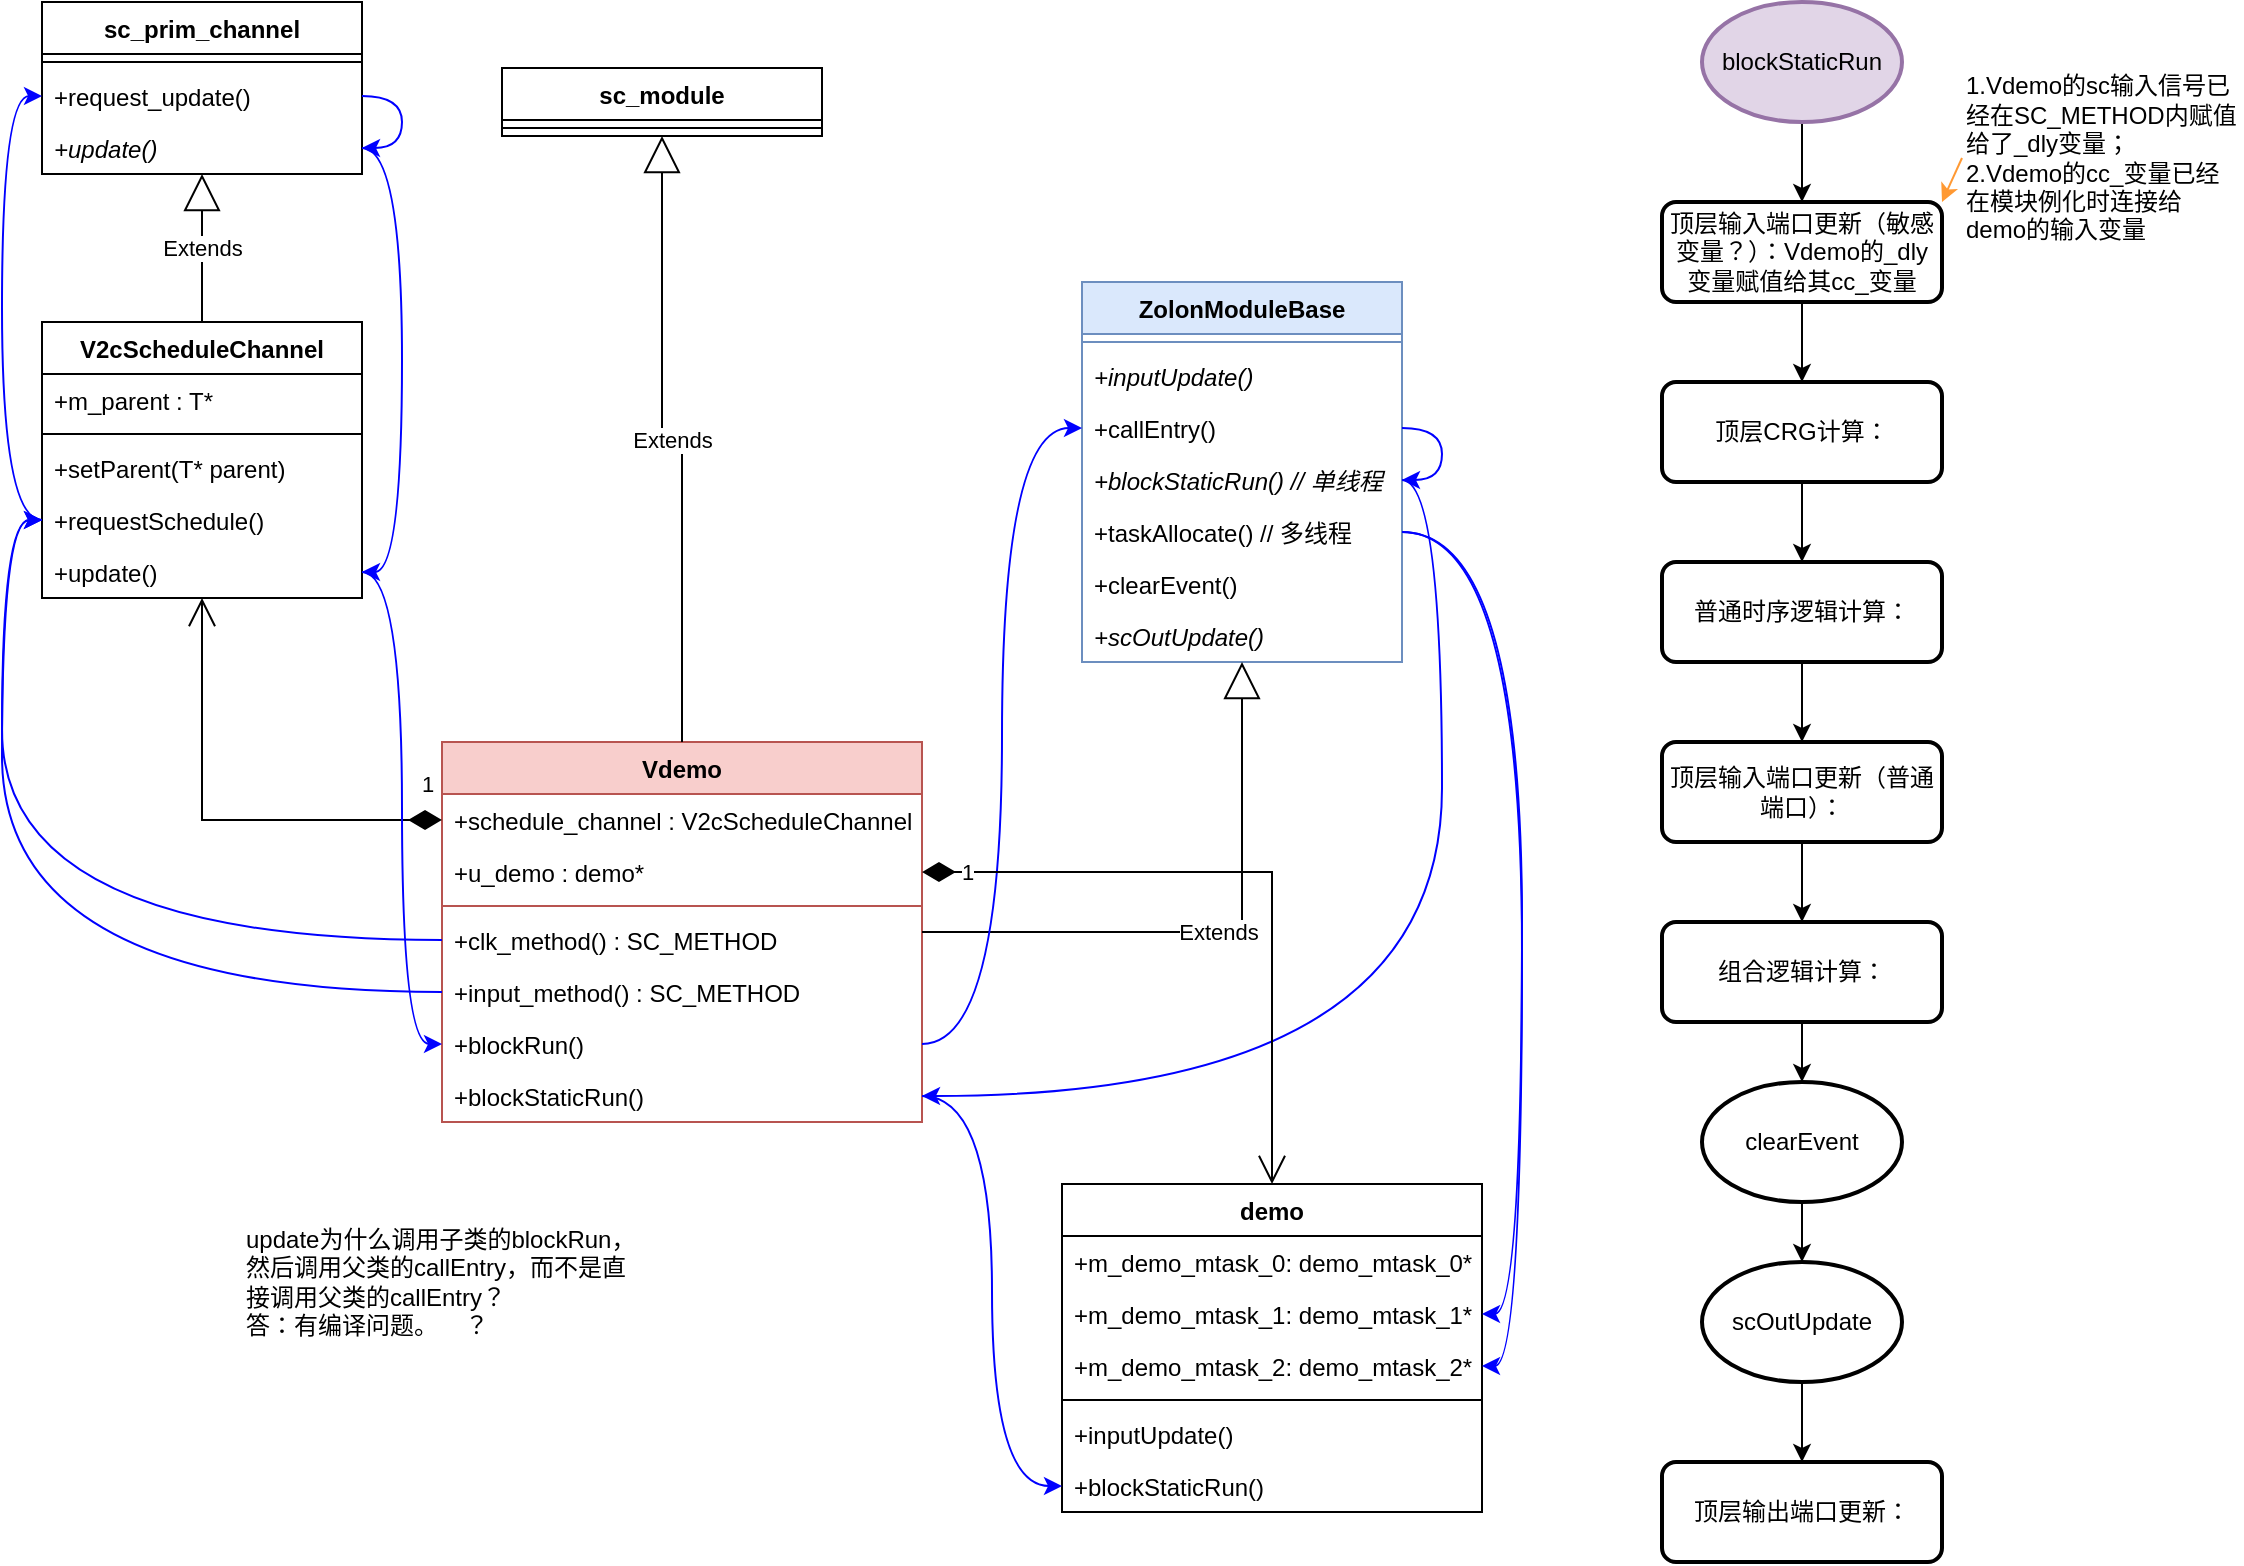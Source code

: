 <mxfile version="21.5.0" type="github">
  <diagram name="第 1 页" id="fGhIHJrPyTtKtBoyeVg_">
    <mxGraphModel dx="1687" dy="899" grid="0" gridSize="10" guides="1" tooltips="1" connect="1" arrows="1" fold="1" page="1" pageScale="1" pageWidth="1169" pageHeight="827" math="0" shadow="0">
      <root>
        <mxCell id="0" />
        <mxCell id="1" parent="0" />
        <mxCell id="duSoI6dZFCWEYL_Ry5JY-5" value="sc_prim_channel" style="swimlane;fontStyle=1;align=center;verticalAlign=top;childLayout=stackLayout;horizontal=1;startSize=26;horizontalStack=0;resizeParent=1;resizeParentMax=0;resizeLast=0;collapsible=1;marginBottom=0;" parent="1" vertex="1">
          <mxGeometry x="60" y="20" width="160" height="86" as="geometry" />
        </mxCell>
        <mxCell id="duSoI6dZFCWEYL_Ry5JY-7" value="" style="line;strokeWidth=1;fillColor=none;align=left;verticalAlign=middle;spacingTop=-1;spacingLeft=3;spacingRight=3;rotatable=0;labelPosition=right;points=[];portConstraint=eastwest;strokeColor=inherit;" parent="duSoI6dZFCWEYL_Ry5JY-5" vertex="1">
          <mxGeometry y="26" width="160" height="8" as="geometry" />
        </mxCell>
        <mxCell id="MWwLdkpdaw2i7JNrRL6f-4" style="edgeStyle=orthogonalEdgeStyle;curved=1;rounded=0;orthogonalLoop=1;jettySize=auto;html=1;strokeColor=#0000FF;elbow=vertical;exitX=1;exitY=0.5;exitDx=0;exitDy=0;" parent="duSoI6dZFCWEYL_Ry5JY-5" source="duSoI6dZFCWEYL_Ry5JY-8" target="duSoI6dZFCWEYL_Ry5JY-9" edge="1">
          <mxGeometry relative="1" as="geometry" />
        </mxCell>
        <mxCell id="duSoI6dZFCWEYL_Ry5JY-8" value="+request_update()" style="text;strokeColor=none;fillColor=none;align=left;verticalAlign=top;spacingLeft=4;spacingRight=4;overflow=hidden;rotatable=0;points=[[0,0.5],[1,0.5]];portConstraint=eastwest;" parent="duSoI6dZFCWEYL_Ry5JY-5" vertex="1">
          <mxGeometry y="34" width="160" height="26" as="geometry" />
        </mxCell>
        <mxCell id="duSoI6dZFCWEYL_Ry5JY-9" value="+update()" style="text;strokeColor=none;fillColor=none;align=left;verticalAlign=top;spacingLeft=4;spacingRight=4;overflow=hidden;rotatable=0;points=[[0,0.5],[1,0.5]];portConstraint=eastwest;fontStyle=2" parent="duSoI6dZFCWEYL_Ry5JY-5" vertex="1">
          <mxGeometry y="60" width="160" height="26" as="geometry" />
        </mxCell>
        <mxCell id="duSoI6dZFCWEYL_Ry5JY-10" value="V2cScheduleChannel" style="swimlane;fontStyle=1;align=center;verticalAlign=top;childLayout=stackLayout;horizontal=1;startSize=26;horizontalStack=0;resizeParent=1;resizeParentMax=0;resizeLast=0;collapsible=1;marginBottom=0;" parent="1" vertex="1">
          <mxGeometry x="60" y="180" width="160" height="138" as="geometry" />
        </mxCell>
        <mxCell id="duSoI6dZFCWEYL_Ry5JY-35" value="+m_parent : T*" style="text;strokeColor=none;fillColor=none;align=left;verticalAlign=top;spacingLeft=4;spacingRight=4;overflow=hidden;rotatable=0;points=[[0,0.5],[1,0.5]];portConstraint=eastwest;" parent="duSoI6dZFCWEYL_Ry5JY-10" vertex="1">
          <mxGeometry y="26" width="160" height="26" as="geometry" />
        </mxCell>
        <mxCell id="duSoI6dZFCWEYL_Ry5JY-11" value="" style="line;strokeWidth=1;fillColor=none;align=left;verticalAlign=middle;spacingTop=-1;spacingLeft=3;spacingRight=3;rotatable=0;labelPosition=right;points=[];portConstraint=eastwest;strokeColor=inherit;" parent="duSoI6dZFCWEYL_Ry5JY-10" vertex="1">
          <mxGeometry y="52" width="160" height="8" as="geometry" />
        </mxCell>
        <mxCell id="duSoI6dZFCWEYL_Ry5JY-15" value="+setParent(T* parent)" style="text;strokeColor=none;fillColor=none;align=left;verticalAlign=top;spacingLeft=4;spacingRight=4;overflow=hidden;rotatable=0;points=[[0,0.5],[1,0.5]];portConstraint=eastwest;" parent="duSoI6dZFCWEYL_Ry5JY-10" vertex="1">
          <mxGeometry y="60" width="160" height="26" as="geometry" />
        </mxCell>
        <mxCell id="duSoI6dZFCWEYL_Ry5JY-12" value="+requestSchedule()" style="text;strokeColor=none;fillColor=none;align=left;verticalAlign=top;spacingLeft=4;spacingRight=4;overflow=hidden;rotatable=0;points=[[0,0.5],[1,0.5]];portConstraint=eastwest;" parent="duSoI6dZFCWEYL_Ry5JY-10" vertex="1">
          <mxGeometry y="86" width="160" height="26" as="geometry" />
        </mxCell>
        <mxCell id="duSoI6dZFCWEYL_Ry5JY-13" value="+update()" style="text;strokeColor=none;fillColor=none;align=left;verticalAlign=top;spacingLeft=4;spacingRight=4;overflow=hidden;rotatable=0;points=[[0,0.5],[1,0.5]];portConstraint=eastwest;" parent="duSoI6dZFCWEYL_Ry5JY-10" vertex="1">
          <mxGeometry y="112" width="160" height="26" as="geometry" />
        </mxCell>
        <mxCell id="duSoI6dZFCWEYL_Ry5JY-14" value="Extends" style="endArrow=block;endSize=16;endFill=0;html=1;rounded=0;edgeStyle=orthogonalEdgeStyle;" parent="1" source="duSoI6dZFCWEYL_Ry5JY-10" target="duSoI6dZFCWEYL_Ry5JY-5" edge="1">
          <mxGeometry width="160" relative="1" as="geometry">
            <mxPoint x="240" y="330" as="sourcePoint" />
            <mxPoint x="400" y="330" as="targetPoint" />
          </mxGeometry>
        </mxCell>
        <mxCell id="duSoI6dZFCWEYL_Ry5JY-16" value="ZolonModuleBase" style="swimlane;fontStyle=1;align=center;verticalAlign=top;childLayout=stackLayout;horizontal=1;startSize=26;horizontalStack=0;resizeParent=1;resizeParentMax=0;resizeLast=0;collapsible=1;marginBottom=0;fillColor=#dae8fc;strokeColor=#6c8ebf;" parent="1" vertex="1">
          <mxGeometry x="580" y="160" width="160" height="190" as="geometry" />
        </mxCell>
        <mxCell id="duSoI6dZFCWEYL_Ry5JY-17" value="" style="line;strokeWidth=1;fillColor=none;align=left;verticalAlign=middle;spacingTop=-1;spacingLeft=3;spacingRight=3;rotatable=0;labelPosition=right;points=[];portConstraint=eastwest;strokeColor=inherit;" parent="duSoI6dZFCWEYL_Ry5JY-16" vertex="1">
          <mxGeometry y="26" width="160" height="8" as="geometry" />
        </mxCell>
        <mxCell id="MWwLdkpdaw2i7JNrRL6f-10" style="edgeStyle=orthogonalEdgeStyle;curved=1;rounded=0;orthogonalLoop=1;jettySize=auto;html=1;strokeColor=#0000FF;elbow=vertical;exitX=1;exitY=0.5;exitDx=0;exitDy=0;" parent="duSoI6dZFCWEYL_Ry5JY-16" source="duSoI6dZFCWEYL_Ry5JY-18" target="MWwLdkpdaw2i7JNrRL6f-8" edge="1">
          <mxGeometry relative="1" as="geometry" />
        </mxCell>
        <mxCell id="Z8Gzp6AtLLoPiuOJ070W-30" value="+inputUpdate()" style="text;strokeColor=none;fillColor=none;align=left;verticalAlign=top;spacingLeft=4;spacingRight=4;overflow=hidden;rotatable=0;points=[[0,0.5],[1,0.5]];portConstraint=eastwest;fontStyle=2" parent="duSoI6dZFCWEYL_Ry5JY-16" vertex="1">
          <mxGeometry y="34" width="160" height="26" as="geometry" />
        </mxCell>
        <mxCell id="duSoI6dZFCWEYL_Ry5JY-18" value="+callEntry()" style="text;strokeColor=none;fillColor=none;align=left;verticalAlign=top;spacingLeft=4;spacingRight=4;overflow=hidden;rotatable=0;points=[[0,0.5],[1,0.5]];portConstraint=eastwest;" parent="duSoI6dZFCWEYL_Ry5JY-16" vertex="1">
          <mxGeometry y="60" width="160" height="26" as="geometry" />
        </mxCell>
        <mxCell id="MWwLdkpdaw2i7JNrRL6f-8" value="+blockStaticRun() // 单线程" style="text;strokeColor=none;fillColor=none;align=left;verticalAlign=top;spacingLeft=4;spacingRight=4;overflow=hidden;rotatable=0;points=[[0,0.5],[1,0.5]];portConstraint=eastwest;fontStyle=2" parent="duSoI6dZFCWEYL_Ry5JY-16" vertex="1">
          <mxGeometry y="86" width="160" height="26" as="geometry" />
        </mxCell>
        <mxCell id="MWwLdkpdaw2i7JNrRL6f-9" value="+taskAllocate() // 多线程" style="text;strokeColor=none;fillColor=none;align=left;verticalAlign=top;spacingLeft=4;spacingRight=4;overflow=hidden;rotatable=0;points=[[0,0.5],[1,0.5]];portConstraint=eastwest;" parent="duSoI6dZFCWEYL_Ry5JY-16" vertex="1">
          <mxGeometry y="112" width="160" height="26" as="geometry" />
        </mxCell>
        <mxCell id="Z8Gzp6AtLLoPiuOJ070W-26" value="+clearEvent()" style="text;strokeColor=none;fillColor=none;align=left;verticalAlign=top;spacingLeft=4;spacingRight=4;overflow=hidden;rotatable=0;points=[[0,0.5],[1,0.5]];portConstraint=eastwest;" parent="duSoI6dZFCWEYL_Ry5JY-16" vertex="1">
          <mxGeometry y="138" width="160" height="26" as="geometry" />
        </mxCell>
        <mxCell id="Z8Gzp6AtLLoPiuOJ070W-16" value="+scOutUpdate()" style="text;strokeColor=none;fillColor=none;align=left;verticalAlign=top;spacingLeft=4;spacingRight=4;overflow=hidden;rotatable=0;points=[[0,0.5],[1,0.5]];portConstraint=eastwest;fontStyle=2" parent="duSoI6dZFCWEYL_Ry5JY-16" vertex="1">
          <mxGeometry y="164" width="160" height="26" as="geometry" />
        </mxCell>
        <mxCell id="duSoI6dZFCWEYL_Ry5JY-21" value="Vdemo" style="swimlane;fontStyle=1;align=center;verticalAlign=top;childLayout=stackLayout;horizontal=1;startSize=26;horizontalStack=0;resizeParent=1;resizeParentMax=0;resizeLast=0;collapsible=1;marginBottom=0;fillColor=#f8cecc;strokeColor=#b85450;" parent="1" vertex="1">
          <mxGeometry x="260" y="390" width="240" height="190" as="geometry" />
        </mxCell>
        <mxCell id="duSoI6dZFCWEYL_Ry5JY-32" value="+schedule_channel : V2cScheduleChannel" style="text;strokeColor=none;fillColor=none;align=left;verticalAlign=top;spacingLeft=4;spacingRight=4;overflow=hidden;rotatable=0;points=[[0,0.5],[1,0.5]];portConstraint=eastwest;" parent="duSoI6dZFCWEYL_Ry5JY-21" vertex="1">
          <mxGeometry y="26" width="240" height="26" as="geometry" />
        </mxCell>
        <mxCell id="MWwLdkpdaw2i7JNrRL6f-19" value="+u_demo : demo*" style="text;strokeColor=none;fillColor=none;align=left;verticalAlign=top;spacingLeft=4;spacingRight=4;overflow=hidden;rotatable=0;points=[[0,0.5],[1,0.5]];portConstraint=eastwest;" parent="duSoI6dZFCWEYL_Ry5JY-21" vertex="1">
          <mxGeometry y="52" width="240" height="26" as="geometry" />
        </mxCell>
        <mxCell id="duSoI6dZFCWEYL_Ry5JY-22" value="" style="line;strokeWidth=1;fillColor=none;align=left;verticalAlign=middle;spacingTop=-1;spacingLeft=3;spacingRight=3;rotatable=0;labelPosition=right;points=[];portConstraint=eastwest;strokeColor=inherit;" parent="duSoI6dZFCWEYL_Ry5JY-21" vertex="1">
          <mxGeometry y="78" width="240" height="8" as="geometry" />
        </mxCell>
        <mxCell id="duSoI6dZFCWEYL_Ry5JY-23" value="+clk_method() : SC_METHOD" style="text;strokeColor=none;fillColor=none;align=left;verticalAlign=top;spacingLeft=4;spacingRight=4;overflow=hidden;rotatable=0;points=[[0,0.5],[1,0.5]];portConstraint=eastwest;" parent="duSoI6dZFCWEYL_Ry5JY-21" vertex="1">
          <mxGeometry y="86" width="240" height="26" as="geometry" />
        </mxCell>
        <mxCell id="duSoI6dZFCWEYL_Ry5JY-24" value="+input_method() : SC_METHOD" style="text;strokeColor=none;fillColor=none;align=left;verticalAlign=top;spacingLeft=4;spacingRight=4;overflow=hidden;rotatable=0;points=[[0,0.5],[1,0.5]];portConstraint=eastwest;" parent="duSoI6dZFCWEYL_Ry5JY-21" vertex="1">
          <mxGeometry y="112" width="240" height="26" as="geometry" />
        </mxCell>
        <mxCell id="duSoI6dZFCWEYL_Ry5JY-25" value="+blockRun()" style="text;strokeColor=none;fillColor=none;align=left;verticalAlign=top;spacingLeft=4;spacingRight=4;overflow=hidden;rotatable=0;points=[[0,0.5],[1,0.5]];portConstraint=eastwest;" parent="duSoI6dZFCWEYL_Ry5JY-21" vertex="1">
          <mxGeometry y="138" width="240" height="26" as="geometry" />
        </mxCell>
        <mxCell id="duSoI6dZFCWEYL_Ry5JY-36" value="+blockStaticRun()" style="text;strokeColor=none;fillColor=none;align=left;verticalAlign=top;spacingLeft=4;spacingRight=4;overflow=hidden;rotatable=0;points=[[0,0.5],[1,0.5]];portConstraint=eastwest;" parent="duSoI6dZFCWEYL_Ry5JY-21" vertex="1">
          <mxGeometry y="164" width="240" height="26" as="geometry" />
        </mxCell>
        <mxCell id="duSoI6dZFCWEYL_Ry5JY-26" value="sc_module" style="swimlane;fontStyle=1;align=center;verticalAlign=top;childLayout=stackLayout;horizontal=1;startSize=26;horizontalStack=0;resizeParent=1;resizeParentMax=0;resizeLast=0;collapsible=1;marginBottom=0;" parent="1" vertex="1">
          <mxGeometry x="290" y="53" width="160" height="34" as="geometry" />
        </mxCell>
        <mxCell id="duSoI6dZFCWEYL_Ry5JY-27" value="" style="line;strokeWidth=1;fillColor=none;align=left;verticalAlign=middle;spacingTop=-1;spacingLeft=3;spacingRight=3;rotatable=0;labelPosition=right;points=[];portConstraint=eastwest;strokeColor=inherit;" parent="duSoI6dZFCWEYL_Ry5JY-26" vertex="1">
          <mxGeometry y="26" width="160" height="8" as="geometry" />
        </mxCell>
        <mxCell id="duSoI6dZFCWEYL_Ry5JY-30" value="Extends" style="endArrow=block;endSize=16;endFill=0;html=1;rounded=0;edgeStyle=orthogonalEdgeStyle;" parent="1" source="duSoI6dZFCWEYL_Ry5JY-21" target="duSoI6dZFCWEYL_Ry5JY-26" edge="1">
          <mxGeometry width="160" relative="1" as="geometry">
            <mxPoint x="170" y="290" as="sourcePoint" />
            <mxPoint x="170" y="216" as="targetPoint" />
          </mxGeometry>
        </mxCell>
        <mxCell id="duSoI6dZFCWEYL_Ry5JY-31" value="Extends" style="endArrow=block;endSize=16;endFill=0;html=1;rounded=0;edgeStyle=orthogonalEdgeStyle;" parent="1" source="duSoI6dZFCWEYL_Ry5JY-21" target="duSoI6dZFCWEYL_Ry5JY-16" edge="1">
          <mxGeometry width="160" relative="1" as="geometry">
            <mxPoint x="610" y="130" as="sourcePoint" />
            <mxPoint x="500" y="54" as="targetPoint" />
          </mxGeometry>
        </mxCell>
        <mxCell id="duSoI6dZFCWEYL_Ry5JY-34" value="1" style="endArrow=open;html=1;endSize=12;startArrow=diamondThin;startSize=14;startFill=1;edgeStyle=orthogonalEdgeStyle;align=left;verticalAlign=bottom;rounded=0;" parent="1" source="duSoI6dZFCWEYL_Ry5JY-32" target="duSoI6dZFCWEYL_Ry5JY-10" edge="1">
          <mxGeometry x="-0.891" y="-9" relative="1" as="geometry">
            <mxPoint x="410" y="410" as="sourcePoint" />
            <mxPoint x="570" y="410" as="targetPoint" />
            <mxPoint as="offset" />
          </mxGeometry>
        </mxCell>
        <mxCell id="MWwLdkpdaw2i7JNrRL6f-1" style="edgeStyle=orthogonalEdgeStyle;rounded=0;orthogonalLoop=1;jettySize=auto;html=1;curved=1;strokeColor=#0000FF;entryX=0;entryY=0.5;entryDx=0;entryDy=0;" parent="1" source="duSoI6dZFCWEYL_Ry5JY-23" target="duSoI6dZFCWEYL_Ry5JY-12" edge="1">
          <mxGeometry relative="1" as="geometry" />
        </mxCell>
        <mxCell id="MWwLdkpdaw2i7JNrRL6f-2" style="edgeStyle=orthogonalEdgeStyle;rounded=0;orthogonalLoop=1;jettySize=auto;html=1;curved=1;strokeColor=#0000FF;entryX=0;entryY=0.5;entryDx=0;entryDy=0;" parent="1" source="duSoI6dZFCWEYL_Ry5JY-24" target="duSoI6dZFCWEYL_Ry5JY-12" edge="1">
          <mxGeometry relative="1" as="geometry">
            <mxPoint x="450" y="483" as="sourcePoint" />
            <mxPoint x="70" y="289" as="targetPoint" />
          </mxGeometry>
        </mxCell>
        <mxCell id="MWwLdkpdaw2i7JNrRL6f-3" style="edgeStyle=orthogonalEdgeStyle;rounded=0;orthogonalLoop=1;jettySize=auto;html=1;strokeColor=#0000FF;elbow=vertical;curved=1;entryX=0;entryY=0.5;entryDx=0;entryDy=0;" parent="1" source="duSoI6dZFCWEYL_Ry5JY-12" target="duSoI6dZFCWEYL_Ry5JY-8" edge="1">
          <mxGeometry relative="1" as="geometry" />
        </mxCell>
        <mxCell id="MWwLdkpdaw2i7JNrRL6f-5" style="edgeStyle=orthogonalEdgeStyle;curved=1;rounded=0;orthogonalLoop=1;jettySize=auto;html=1;strokeColor=#0000FF;elbow=vertical;exitX=1;exitY=0.5;exitDx=0;exitDy=0;" parent="1" source="duSoI6dZFCWEYL_Ry5JY-13" target="duSoI6dZFCWEYL_Ry5JY-25" edge="1">
          <mxGeometry relative="1" as="geometry" />
        </mxCell>
        <mxCell id="MWwLdkpdaw2i7JNrRL6f-6" style="edgeStyle=orthogonalEdgeStyle;curved=1;rounded=0;orthogonalLoop=1;jettySize=auto;html=1;strokeColor=#0000FF;elbow=vertical;" parent="1" source="duSoI6dZFCWEYL_Ry5JY-25" target="duSoI6dZFCWEYL_Ry5JY-18" edge="1">
          <mxGeometry relative="1" as="geometry" />
        </mxCell>
        <mxCell id="MWwLdkpdaw2i7JNrRL6f-7" style="edgeStyle=orthogonalEdgeStyle;curved=1;rounded=0;orthogonalLoop=1;jettySize=auto;html=1;strokeColor=#0000FF;elbow=vertical;exitX=1;exitY=0.5;exitDx=0;exitDy=0;" parent="1" source="duSoI6dZFCWEYL_Ry5JY-9" target="duSoI6dZFCWEYL_Ry5JY-13" edge="1">
          <mxGeometry relative="1" as="geometry" />
        </mxCell>
        <mxCell id="MWwLdkpdaw2i7JNrRL6f-11" style="edgeStyle=orthogonalEdgeStyle;curved=1;rounded=0;orthogonalLoop=1;jettySize=auto;html=1;strokeColor=#0000FF;elbow=vertical;exitX=1;exitY=0.5;exitDx=0;exitDy=0;" parent="1" source="MWwLdkpdaw2i7JNrRL6f-8" target="duSoI6dZFCWEYL_Ry5JY-36" edge="1">
          <mxGeometry relative="1" as="geometry" />
        </mxCell>
        <mxCell id="MWwLdkpdaw2i7JNrRL6f-12" value="demo" style="swimlane;fontStyle=1;align=center;verticalAlign=top;childLayout=stackLayout;horizontal=1;startSize=26;horizontalStack=0;resizeParent=1;resizeParentMax=0;resizeLast=0;collapsible=1;marginBottom=0;" parent="1" vertex="1">
          <mxGeometry x="570" y="611" width="210" height="164" as="geometry" />
        </mxCell>
        <mxCell id="MWwLdkpdaw2i7JNrRL6f-13" value="+m_demo_mtask_0: demo_mtask_0*" style="text;strokeColor=none;fillColor=none;align=left;verticalAlign=top;spacingLeft=4;spacingRight=4;overflow=hidden;rotatable=0;points=[[0,0.5],[1,0.5]];portConstraint=eastwest;" parent="MWwLdkpdaw2i7JNrRL6f-12" vertex="1">
          <mxGeometry y="26" width="210" height="26" as="geometry" />
        </mxCell>
        <mxCell id="MWwLdkpdaw2i7JNrRL6f-22" value="+m_demo_mtask_1: demo_mtask_1*" style="text;strokeColor=none;fillColor=none;align=left;verticalAlign=top;spacingLeft=4;spacingRight=4;overflow=hidden;rotatable=0;points=[[0,0.5],[1,0.5]];portConstraint=eastwest;" parent="MWwLdkpdaw2i7JNrRL6f-12" vertex="1">
          <mxGeometry y="52" width="210" height="26" as="geometry" />
        </mxCell>
        <mxCell id="MWwLdkpdaw2i7JNrRL6f-23" value="+m_demo_mtask_2: demo_mtask_2*" style="text;strokeColor=none;fillColor=none;align=left;verticalAlign=top;spacingLeft=4;spacingRight=4;overflow=hidden;rotatable=0;points=[[0,0.5],[1,0.5]];portConstraint=eastwest;" parent="MWwLdkpdaw2i7JNrRL6f-12" vertex="1">
          <mxGeometry y="78" width="210" height="26" as="geometry" />
        </mxCell>
        <mxCell id="MWwLdkpdaw2i7JNrRL6f-14" value="" style="line;strokeWidth=1;fillColor=none;align=left;verticalAlign=middle;spacingTop=-1;spacingLeft=3;spacingRight=3;rotatable=0;labelPosition=right;points=[];portConstraint=eastwest;strokeColor=inherit;" parent="MWwLdkpdaw2i7JNrRL6f-12" vertex="1">
          <mxGeometry y="104" width="210" height="8" as="geometry" />
        </mxCell>
        <mxCell id="MWwLdkpdaw2i7JNrRL6f-18" value="+inputUpdate()" style="text;strokeColor=none;fillColor=none;align=left;verticalAlign=top;spacingLeft=4;spacingRight=4;overflow=hidden;rotatable=0;points=[[0,0.5],[1,0.5]];portConstraint=eastwest;" parent="MWwLdkpdaw2i7JNrRL6f-12" vertex="1">
          <mxGeometry y="112" width="210" height="26" as="geometry" />
        </mxCell>
        <mxCell id="Z8Gzp6AtLLoPiuOJ070W-31" value="+blockStaticRun()" style="text;strokeColor=none;fillColor=none;align=left;verticalAlign=top;spacingLeft=4;spacingRight=4;overflow=hidden;rotatable=0;points=[[0,0.5],[1,0.5]];portConstraint=eastwest;" parent="MWwLdkpdaw2i7JNrRL6f-12" vertex="1">
          <mxGeometry y="138" width="210" height="26" as="geometry" />
        </mxCell>
        <mxCell id="MWwLdkpdaw2i7JNrRL6f-20" value="1" style="endArrow=open;html=1;endSize=12;startArrow=diamondThin;startSize=14;startFill=1;edgeStyle=orthogonalEdgeStyle;align=left;verticalAlign=bottom;rounded=0;" parent="1" source="MWwLdkpdaw2i7JNrRL6f-19" target="MWwLdkpdaw2i7JNrRL6f-12" edge="1">
          <mxGeometry x="-0.891" y="-9" relative="1" as="geometry">
            <mxPoint x="300" y="449" as="sourcePoint" />
            <mxPoint x="80" y="328" as="targetPoint" />
            <mxPoint as="offset" />
          </mxGeometry>
        </mxCell>
        <mxCell id="MWwLdkpdaw2i7JNrRL6f-21" style="edgeStyle=orthogonalEdgeStyle;curved=1;rounded=0;orthogonalLoop=1;jettySize=auto;html=1;strokeColor=#0000FF;elbow=vertical;" parent="1" source="duSoI6dZFCWEYL_Ry5JY-36" target="Z8Gzp6AtLLoPiuOJ070W-31" edge="1">
          <mxGeometry relative="1" as="geometry" />
        </mxCell>
        <mxCell id="MWwLdkpdaw2i7JNrRL6f-24" style="edgeStyle=orthogonalEdgeStyle;curved=1;rounded=0;orthogonalLoop=1;jettySize=auto;html=1;entryX=1;entryY=0.5;entryDx=0;entryDy=0;strokeColor=#0000FF;elbow=vertical;" parent="1" source="MWwLdkpdaw2i7JNrRL6f-9" target="MWwLdkpdaw2i7JNrRL6f-22" edge="1">
          <mxGeometry relative="1" as="geometry" />
        </mxCell>
        <mxCell id="MWwLdkpdaw2i7JNrRL6f-25" style="edgeStyle=orthogonalEdgeStyle;curved=1;rounded=0;orthogonalLoop=1;jettySize=auto;html=1;entryX=1;entryY=0.5;entryDx=0;entryDy=0;strokeColor=#0000FF;elbow=vertical;" parent="1" source="MWwLdkpdaw2i7JNrRL6f-9" target="MWwLdkpdaw2i7JNrRL6f-23" edge="1">
          <mxGeometry relative="1" as="geometry">
            <mxPoint x="750" y="269" as="sourcePoint" />
            <mxPoint x="940" y="635" as="targetPoint" />
          </mxGeometry>
        </mxCell>
        <mxCell id="Z8Gzp6AtLLoPiuOJ070W-9" style="edgeStyle=orthogonalEdgeStyle;rounded=0;orthogonalLoop=1;jettySize=auto;html=1;strokeColor=#000000;" parent="1" source="Z8Gzp6AtLLoPiuOJ070W-1" target="Z8Gzp6AtLLoPiuOJ070W-2" edge="1">
          <mxGeometry relative="1" as="geometry" />
        </mxCell>
        <mxCell id="Z8Gzp6AtLLoPiuOJ070W-1" value="blockStaticRun" style="strokeWidth=2;html=1;shape=mxgraph.flowchart.start_1;whiteSpace=wrap;fillColor=#e1d5e7;strokeColor=#9673a6;" parent="1" vertex="1">
          <mxGeometry x="890" y="20" width="100" height="60" as="geometry" />
        </mxCell>
        <mxCell id="Z8Gzp6AtLLoPiuOJ070W-11" style="edgeStyle=orthogonalEdgeStyle;rounded=0;orthogonalLoop=1;jettySize=auto;html=1;exitX=0.5;exitY=1;exitDx=0;exitDy=0;entryX=0.5;entryY=0;entryDx=0;entryDy=0;strokeColor=#000000;" parent="1" source="Z8Gzp6AtLLoPiuOJ070W-2" target="Z8Gzp6AtLLoPiuOJ070W-10" edge="1">
          <mxGeometry relative="1" as="geometry" />
        </mxCell>
        <mxCell id="Z8Gzp6AtLLoPiuOJ070W-2" value="顶层输入端口更新（敏感变量？）：Vdemo的_dly变量赋值给其cc_变量" style="rounded=1;whiteSpace=wrap;html=1;absoluteArcSize=1;arcSize=14;strokeWidth=2;" parent="1" vertex="1">
          <mxGeometry x="870" y="120" width="140" height="50" as="geometry" />
        </mxCell>
        <mxCell id="Z8Gzp6AtLLoPiuOJ070W-8" style="rounded=0;orthogonalLoop=1;jettySize=auto;html=1;exitX=0;exitY=0.5;exitDx=0;exitDy=0;entryX=1;entryY=0;entryDx=0;entryDy=0;strokeColor=#FF9933;" parent="1" source="Z8Gzp6AtLLoPiuOJ070W-6" target="Z8Gzp6AtLLoPiuOJ070W-2" edge="1">
          <mxGeometry relative="1" as="geometry" />
        </mxCell>
        <mxCell id="Z8Gzp6AtLLoPiuOJ070W-6" value="1.Vdemo的sc输入信号已经在SC_METHOD内赋值给了_dly变量；&lt;br&gt;2.Vdemo的cc_变量已经在模块例化时连接给demo的输入变量" style="text;html=1;strokeColor=none;fillColor=none;align=left;verticalAlign=middle;whiteSpace=wrap;rounded=0;" parent="1" vertex="1">
          <mxGeometry x="1020" y="53" width="140" height="90" as="geometry" />
        </mxCell>
        <mxCell id="Z8Gzp6AtLLoPiuOJ070W-20" style="edgeStyle=orthogonalEdgeStyle;rounded=0;orthogonalLoop=1;jettySize=auto;html=1;exitX=0.5;exitY=1;exitDx=0;exitDy=0;entryX=0.5;entryY=0;entryDx=0;entryDy=0;strokeColor=#000000;" parent="1" source="Z8Gzp6AtLLoPiuOJ070W-10" target="Z8Gzp6AtLLoPiuOJ070W-12" edge="1">
          <mxGeometry relative="1" as="geometry" />
        </mxCell>
        <mxCell id="Z8Gzp6AtLLoPiuOJ070W-10" value="顶层CRG计算：" style="rounded=1;whiteSpace=wrap;html=1;absoluteArcSize=1;arcSize=14;strokeWidth=2;" parent="1" vertex="1">
          <mxGeometry x="870" y="210" width="140" height="50" as="geometry" />
        </mxCell>
        <mxCell id="Z8Gzp6AtLLoPiuOJ070W-21" style="edgeStyle=orthogonalEdgeStyle;rounded=0;orthogonalLoop=1;jettySize=auto;html=1;exitX=0.5;exitY=1;exitDx=0;exitDy=0;entryX=0.5;entryY=0;entryDx=0;entryDy=0;strokeColor=#000000;" parent="1" source="Z8Gzp6AtLLoPiuOJ070W-12" target="Z8Gzp6AtLLoPiuOJ070W-13" edge="1">
          <mxGeometry relative="1" as="geometry" />
        </mxCell>
        <mxCell id="Z8Gzp6AtLLoPiuOJ070W-12" value="普通时序逻辑计算：" style="rounded=1;whiteSpace=wrap;html=1;absoluteArcSize=1;arcSize=14;strokeWidth=2;" parent="1" vertex="1">
          <mxGeometry x="870" y="300" width="140" height="50" as="geometry" />
        </mxCell>
        <mxCell id="Z8Gzp6AtLLoPiuOJ070W-22" style="edgeStyle=orthogonalEdgeStyle;rounded=0;orthogonalLoop=1;jettySize=auto;html=1;exitX=0.5;exitY=1;exitDx=0;exitDy=0;entryX=0.5;entryY=0;entryDx=0;entryDy=0;strokeColor=#000000;" parent="1" source="Z8Gzp6AtLLoPiuOJ070W-13" target="Z8Gzp6AtLLoPiuOJ070W-14" edge="1">
          <mxGeometry relative="1" as="geometry" />
        </mxCell>
        <mxCell id="Z8Gzp6AtLLoPiuOJ070W-13" value="顶层输入端口更新（普通端口）：" style="rounded=1;whiteSpace=wrap;html=1;absoluteArcSize=1;arcSize=14;strokeWidth=2;" parent="1" vertex="1">
          <mxGeometry x="870" y="390" width="140" height="50" as="geometry" />
        </mxCell>
        <mxCell id="Z8Gzp6AtLLoPiuOJ070W-23" style="edgeStyle=orthogonalEdgeStyle;rounded=0;orthogonalLoop=1;jettySize=auto;html=1;exitX=0.5;exitY=1;exitDx=0;exitDy=0;entryX=0.5;entryY=0;entryDx=0;entryDy=0;entryPerimeter=0;strokeColor=#000000;startArrow=none;" parent="1" source="Z8Gzp6AtLLoPiuOJ070W-27" target="Z8Gzp6AtLLoPiuOJ070W-18" edge="1">
          <mxGeometry relative="1" as="geometry" />
        </mxCell>
        <mxCell id="Z8Gzp6AtLLoPiuOJ070W-29" style="edgeStyle=orthogonalEdgeStyle;rounded=0;orthogonalLoop=1;jettySize=auto;html=1;exitX=0.5;exitY=1;exitDx=0;exitDy=0;entryX=0.5;entryY=0;entryDx=0;entryDy=0;entryPerimeter=0;strokeColor=#000000;" parent="1" source="Z8Gzp6AtLLoPiuOJ070W-14" target="Z8Gzp6AtLLoPiuOJ070W-27" edge="1">
          <mxGeometry relative="1" as="geometry" />
        </mxCell>
        <mxCell id="Z8Gzp6AtLLoPiuOJ070W-14" value="组合逻辑计算：" style="rounded=1;whiteSpace=wrap;html=1;absoluteArcSize=1;arcSize=14;strokeWidth=2;" parent="1" vertex="1">
          <mxGeometry x="870" y="480" width="140" height="50" as="geometry" />
        </mxCell>
        <mxCell id="Z8Gzp6AtLLoPiuOJ070W-24" style="edgeStyle=orthogonalEdgeStyle;rounded=0;orthogonalLoop=1;jettySize=auto;html=1;exitX=0.5;exitY=1;exitDx=0;exitDy=0;exitPerimeter=0;strokeColor=#000000;" parent="1" source="Z8Gzp6AtLLoPiuOJ070W-18" target="Z8Gzp6AtLLoPiuOJ070W-19" edge="1">
          <mxGeometry relative="1" as="geometry" />
        </mxCell>
        <mxCell id="Z8Gzp6AtLLoPiuOJ070W-18" value="scOutUpdate" style="strokeWidth=2;html=1;shape=mxgraph.flowchart.start_1;whiteSpace=wrap;" parent="1" vertex="1">
          <mxGeometry x="890" y="650" width="100" height="60" as="geometry" />
        </mxCell>
        <mxCell id="Z8Gzp6AtLLoPiuOJ070W-19" value="顶层输出端口更新：" style="rounded=1;whiteSpace=wrap;html=1;absoluteArcSize=1;arcSize=14;strokeWidth=2;" parent="1" vertex="1">
          <mxGeometry x="870" y="750" width="140" height="50" as="geometry" />
        </mxCell>
        <mxCell id="Z8Gzp6AtLLoPiuOJ070W-25" value="update为什么调用子类的blockRun，然后调用父类的callEntry，而不是直接调用父类的callEntry？&lt;br&gt;答：有编译问题。&amp;nbsp; &amp;nbsp; ？" style="text;html=1;strokeColor=none;fillColor=none;align=left;verticalAlign=middle;whiteSpace=wrap;rounded=0;" parent="1" vertex="1">
          <mxGeometry x="160" y="630" width="200" height="60" as="geometry" />
        </mxCell>
        <mxCell id="Z8Gzp6AtLLoPiuOJ070W-27" value="clearEvent" style="strokeWidth=2;html=1;shape=mxgraph.flowchart.start_1;whiteSpace=wrap;" parent="1" vertex="1">
          <mxGeometry x="890" y="560" width="100" height="60" as="geometry" />
        </mxCell>
      </root>
    </mxGraphModel>
  </diagram>
</mxfile>
